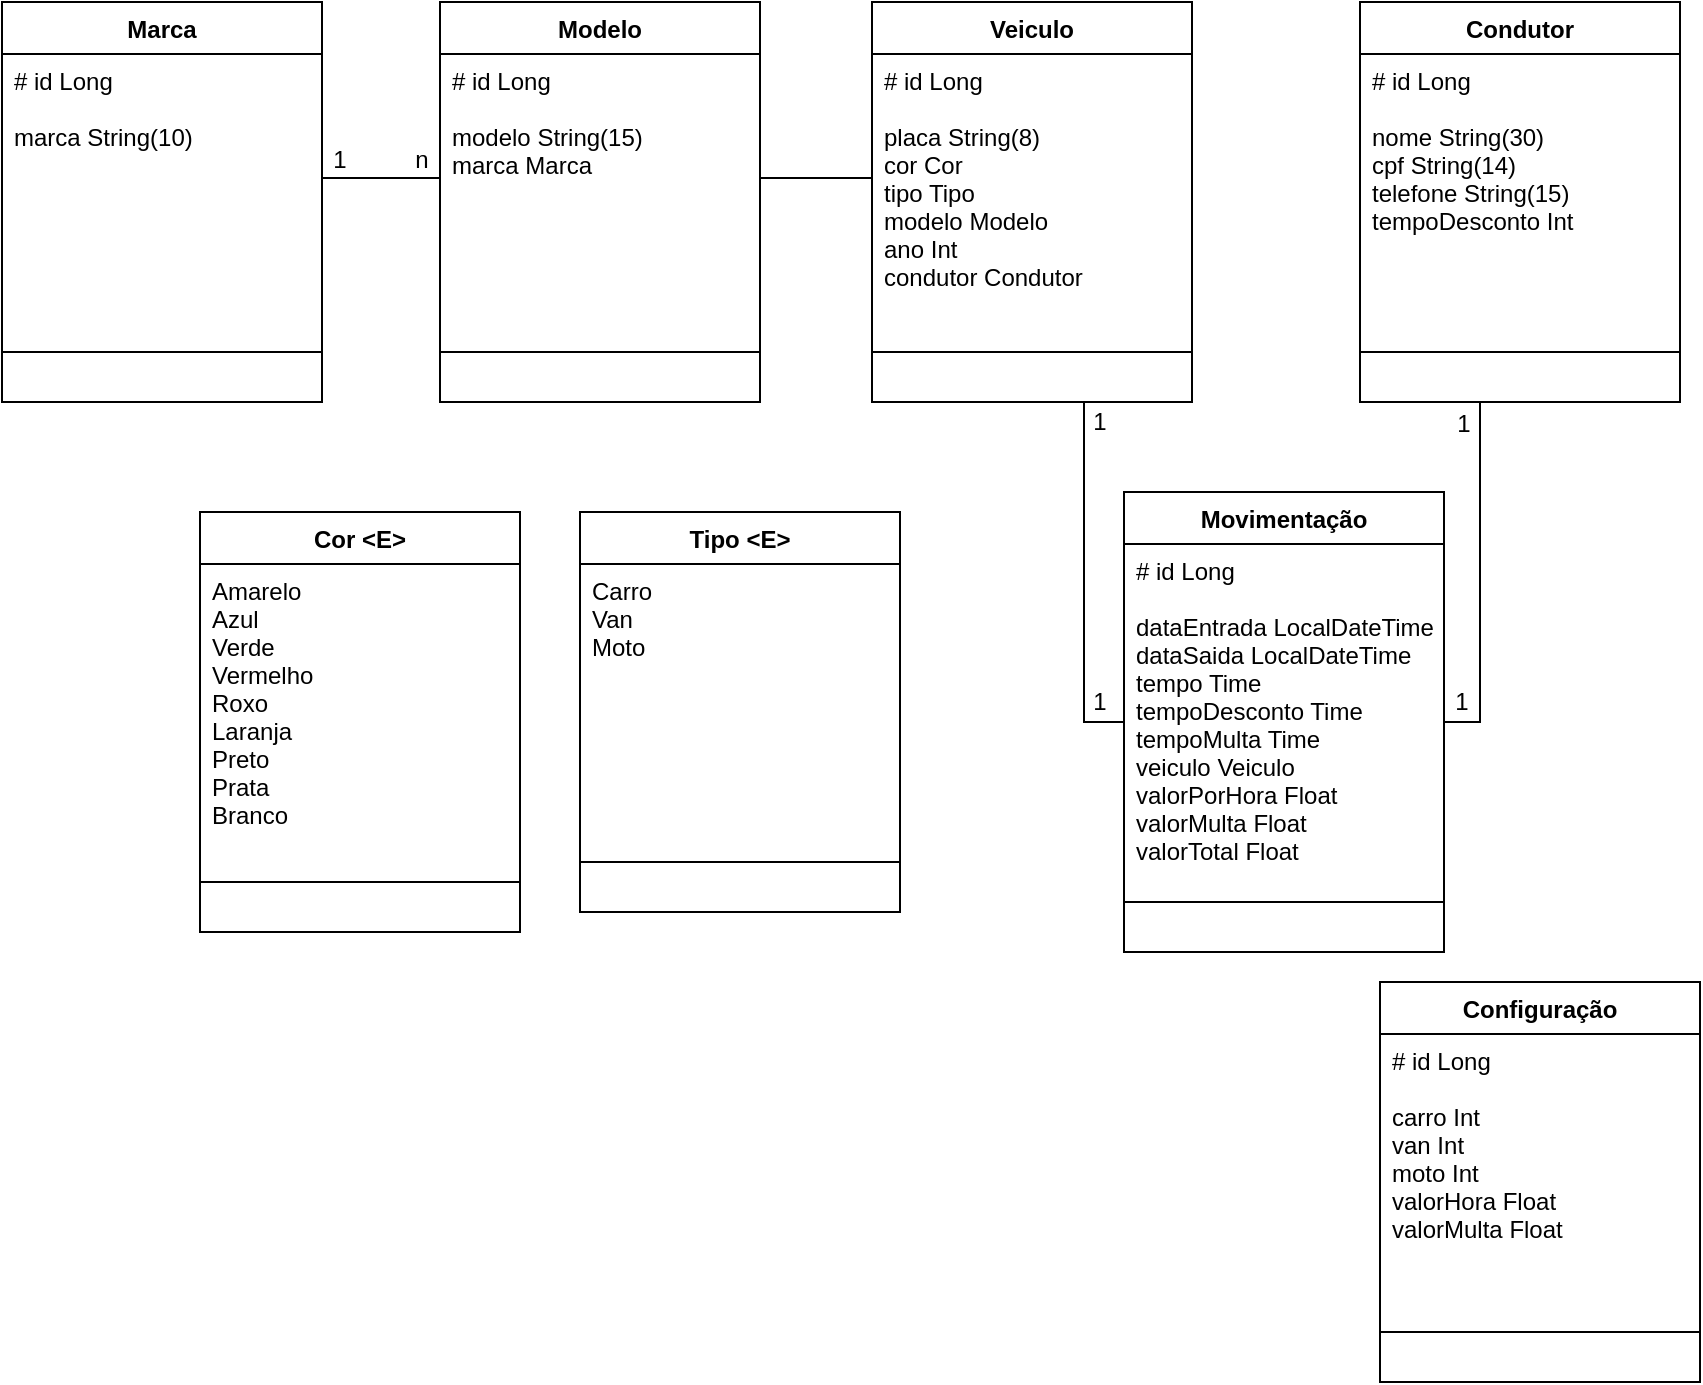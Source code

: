 <mxfile version="20.8.20" type="github">
  <diagram name="Página-1" id="_aPg7-1qgv8ASUU3-PLF">
    <mxGraphModel dx="1500" dy="549" grid="1" gridSize="10" guides="1" tooltips="1" connect="1" arrows="1" fold="1" page="1" pageScale="1" pageWidth="827" pageHeight="1169" math="0" shadow="0">
      <root>
        <mxCell id="0" />
        <mxCell id="1" parent="0" />
        <mxCell id="7y7Bflm7p9l6n__wvzyg-3" value="Veiculo" style="swimlane;fontStyle=1;align=center;verticalAlign=top;childLayout=stackLayout;horizontal=1;startSize=26;horizontalStack=0;resizeParent=1;resizeParentMax=0;resizeLast=0;collapsible=1;marginBottom=0;" parent="1" vertex="1">
          <mxGeometry x="376" y="40" width="160" height="200" as="geometry" />
        </mxCell>
        <mxCell id="7y7Bflm7p9l6n__wvzyg-4" value="# id Long&#xa;&#xa;placa String(8)&#xa;cor Cor&#xa;tipo Tipo&#xa;modelo Modelo&#xa;ano Int&#xa;condutor Condutor" style="text;strokeColor=none;fillColor=none;align=left;verticalAlign=top;spacingLeft=4;spacingRight=4;overflow=hidden;rotatable=0;points=[[0,0.5],[1,0.5]];portConstraint=eastwest;" parent="7y7Bflm7p9l6n__wvzyg-3" vertex="1">
          <mxGeometry y="26" width="160" height="124" as="geometry" />
        </mxCell>
        <mxCell id="7y7Bflm7p9l6n__wvzyg-5" value="" style="line;strokeWidth=1;fillColor=none;align=left;verticalAlign=middle;spacingTop=-1;spacingLeft=3;spacingRight=3;rotatable=0;labelPosition=right;points=[];portConstraint=eastwest;strokeColor=inherit;" parent="7y7Bflm7p9l6n__wvzyg-3" vertex="1">
          <mxGeometry y="150" width="160" height="50" as="geometry" />
        </mxCell>
        <mxCell id="7y7Bflm7p9l6n__wvzyg-8" value="Condutor" style="swimlane;fontStyle=1;align=center;verticalAlign=top;childLayout=stackLayout;horizontal=1;startSize=26;horizontalStack=0;resizeParent=1;resizeParentMax=0;resizeLast=0;collapsible=1;marginBottom=0;" parent="1" vertex="1">
          <mxGeometry x="620" y="40" width="160" height="200" as="geometry" />
        </mxCell>
        <mxCell id="7y7Bflm7p9l6n__wvzyg-9" value="# id Long&#xa;&#xa;nome String(30)&#xa;cpf String(14)&#xa;telefone String(15)&#xa;tempoDesconto Int" style="text;strokeColor=none;fillColor=none;align=left;verticalAlign=top;spacingLeft=4;spacingRight=4;overflow=hidden;rotatable=0;points=[[0,0.5],[1,0.5]];portConstraint=eastwest;" parent="7y7Bflm7p9l6n__wvzyg-8" vertex="1">
          <mxGeometry y="26" width="160" height="124" as="geometry" />
        </mxCell>
        <mxCell id="7y7Bflm7p9l6n__wvzyg-10" value="" style="line;strokeWidth=1;fillColor=none;align=left;verticalAlign=middle;spacingTop=-1;spacingLeft=3;spacingRight=3;rotatable=0;labelPosition=right;points=[];portConstraint=eastwest;strokeColor=inherit;" parent="7y7Bflm7p9l6n__wvzyg-8" vertex="1">
          <mxGeometry y="150" width="160" height="50" as="geometry" />
        </mxCell>
        <mxCell id="7y7Bflm7p9l6n__wvzyg-11" value="Cor &lt;E&gt;" style="swimlane;fontStyle=1;align=center;verticalAlign=top;childLayout=stackLayout;horizontal=1;startSize=26;horizontalStack=0;resizeParent=1;resizeParentMax=0;resizeLast=0;collapsible=1;marginBottom=0;" parent="1" vertex="1">
          <mxGeometry x="40" y="295" width="160" height="210" as="geometry" />
        </mxCell>
        <mxCell id="7y7Bflm7p9l6n__wvzyg-12" value="Amarelo&#xa;Azul&#xa;Verde&#xa;Vermelho&#xa;Roxo&#xa;Laranja&#xa;Preto&#xa;Prata&#xa;Branco" style="text;strokeColor=none;fillColor=none;align=left;verticalAlign=top;spacingLeft=4;spacingRight=4;overflow=hidden;rotatable=0;points=[[0,0.5],[1,0.5]];portConstraint=eastwest;" parent="7y7Bflm7p9l6n__wvzyg-11" vertex="1">
          <mxGeometry y="26" width="160" height="134" as="geometry" />
        </mxCell>
        <mxCell id="7y7Bflm7p9l6n__wvzyg-13" value="" style="line;strokeWidth=1;fillColor=none;align=left;verticalAlign=middle;spacingTop=-1;spacingLeft=3;spacingRight=3;rotatable=0;labelPosition=right;points=[];portConstraint=eastwest;strokeColor=inherit;" parent="7y7Bflm7p9l6n__wvzyg-11" vertex="1">
          <mxGeometry y="160" width="160" height="50" as="geometry" />
        </mxCell>
        <mxCell id="7y7Bflm7p9l6n__wvzyg-14" value="Tipo &lt;E&gt;" style="swimlane;fontStyle=1;align=center;verticalAlign=top;childLayout=stackLayout;horizontal=1;startSize=26;horizontalStack=0;resizeParent=1;resizeParentMax=0;resizeLast=0;collapsible=1;marginBottom=0;" parent="1" vertex="1">
          <mxGeometry x="230" y="295" width="160" height="200" as="geometry" />
        </mxCell>
        <mxCell id="7y7Bflm7p9l6n__wvzyg-15" value="Carro &#xa;Van &#xa;Moto" style="text;strokeColor=none;fillColor=none;align=left;verticalAlign=top;spacingLeft=4;spacingRight=4;overflow=hidden;rotatable=0;points=[[0,0.5],[1,0.5]];portConstraint=eastwest;" parent="7y7Bflm7p9l6n__wvzyg-14" vertex="1">
          <mxGeometry y="26" width="160" height="124" as="geometry" />
        </mxCell>
        <mxCell id="7y7Bflm7p9l6n__wvzyg-16" value="" style="line;strokeWidth=1;fillColor=none;align=left;verticalAlign=middle;spacingTop=-1;spacingLeft=3;spacingRight=3;rotatable=0;labelPosition=right;points=[];portConstraint=eastwest;strokeColor=inherit;" parent="7y7Bflm7p9l6n__wvzyg-14" vertex="1">
          <mxGeometry y="150" width="160" height="50" as="geometry" />
        </mxCell>
        <mxCell id="CIX9Yw4dkPsD926omPOh-1" value="Configuração" style="swimlane;fontStyle=1;align=center;verticalAlign=top;childLayout=stackLayout;horizontal=1;startSize=26;horizontalStack=0;resizeParent=1;resizeParentMax=0;resizeLast=0;collapsible=1;marginBottom=0;" vertex="1" parent="1">
          <mxGeometry x="630" y="530" width="160" height="200" as="geometry" />
        </mxCell>
        <mxCell id="CIX9Yw4dkPsD926omPOh-2" value="# id Long&#xa;&#xa;carro Int&#xa;van Int&#xa;moto Int&#xa;valorHora Float&#xa;valorMulta Float" style="text;strokeColor=none;fillColor=none;align=left;verticalAlign=top;spacingLeft=4;spacingRight=4;overflow=hidden;rotatable=0;points=[[0,0.5],[1,0.5]];portConstraint=eastwest;" vertex="1" parent="CIX9Yw4dkPsD926omPOh-1">
          <mxGeometry y="26" width="160" height="124" as="geometry" />
        </mxCell>
        <mxCell id="CIX9Yw4dkPsD926omPOh-3" value="" style="line;strokeWidth=1;fillColor=none;align=left;verticalAlign=middle;spacingTop=-1;spacingLeft=3;spacingRight=3;rotatable=0;labelPosition=right;points=[];portConstraint=eastwest;strokeColor=inherit;" vertex="1" parent="CIX9Yw4dkPsD926omPOh-1">
          <mxGeometry y="150" width="160" height="50" as="geometry" />
        </mxCell>
        <mxCell id="CIX9Yw4dkPsD926omPOh-34" style="edgeStyle=orthogonalEdgeStyle;rounded=0;orthogonalLoop=1;jettySize=auto;html=1;endArrow=none;endFill=0;" edge="1" parent="1" source="CIX9Yw4dkPsD926omPOh-4">
          <mxGeometry relative="1" as="geometry">
            <mxPoint x="482" y="240" as="targetPoint" />
            <Array as="points">
              <mxPoint x="482" y="400" />
            </Array>
          </mxGeometry>
        </mxCell>
        <mxCell id="CIX9Yw4dkPsD926omPOh-4" value="Movimentação" style="swimlane;fontStyle=1;align=center;verticalAlign=top;childLayout=stackLayout;horizontal=1;startSize=26;horizontalStack=0;resizeParent=1;resizeParentMax=0;resizeLast=0;collapsible=1;marginBottom=0;" vertex="1" parent="1">
          <mxGeometry x="502" y="285" width="160" height="230" as="geometry" />
        </mxCell>
        <mxCell id="CIX9Yw4dkPsD926omPOh-5" value="# id Long&#xa;&#xa;dataEntrada LocalDateTime&#xa;dataSaida LocalDateTime&#xa;tempo Time&#xa;tempoDesconto Time&#xa;tempoMulta Time&#xa;veiculo Veiculo&#xa;valorPorHora Float&#xa;valorMulta Float&#xa;valorTotal Float" style="text;strokeColor=none;fillColor=none;align=left;verticalAlign=top;spacingLeft=4;spacingRight=4;overflow=hidden;rotatable=0;points=[[0,0.5],[1,0.5]];portConstraint=eastwest;" vertex="1" parent="CIX9Yw4dkPsD926omPOh-4">
          <mxGeometry y="26" width="160" height="154" as="geometry" />
        </mxCell>
        <mxCell id="CIX9Yw4dkPsD926omPOh-6" value="" style="line;strokeWidth=1;fillColor=none;align=left;verticalAlign=middle;spacingTop=-1;spacingLeft=3;spacingRight=3;rotatable=0;labelPosition=right;points=[];portConstraint=eastwest;strokeColor=inherit;" vertex="1" parent="CIX9Yw4dkPsD926omPOh-4">
          <mxGeometry y="180" width="160" height="50" as="geometry" />
        </mxCell>
        <mxCell id="CIX9Yw4dkPsD926omPOh-17" value="Modelo" style="swimlane;fontStyle=1;align=center;verticalAlign=top;childLayout=stackLayout;horizontal=1;startSize=26;horizontalStack=0;resizeParent=1;resizeParentMax=0;resizeLast=0;collapsible=1;marginBottom=0;" vertex="1" parent="1">
          <mxGeometry x="160" y="40" width="160" height="200" as="geometry" />
        </mxCell>
        <mxCell id="CIX9Yw4dkPsD926omPOh-18" value="# id Long&#xa;&#xa;modelo String(15)&#xa;marca Marca" style="text;strokeColor=none;fillColor=none;align=left;verticalAlign=top;spacingLeft=4;spacingRight=4;overflow=hidden;rotatable=0;points=[[0,0.5],[1,0.5]];portConstraint=eastwest;" vertex="1" parent="CIX9Yw4dkPsD926omPOh-17">
          <mxGeometry y="26" width="160" height="124" as="geometry" />
        </mxCell>
        <mxCell id="CIX9Yw4dkPsD926omPOh-19" value="" style="line;strokeWidth=1;fillColor=none;align=left;verticalAlign=middle;spacingTop=-1;spacingLeft=3;spacingRight=3;rotatable=0;labelPosition=right;points=[];portConstraint=eastwest;strokeColor=inherit;" vertex="1" parent="CIX9Yw4dkPsD926omPOh-17">
          <mxGeometry y="150" width="160" height="50" as="geometry" />
        </mxCell>
        <mxCell id="CIX9Yw4dkPsD926omPOh-20" value="Marca" style="swimlane;fontStyle=1;align=center;verticalAlign=top;childLayout=stackLayout;horizontal=1;startSize=26;horizontalStack=0;resizeParent=1;resizeParentMax=0;resizeLast=0;collapsible=1;marginBottom=0;" vertex="1" parent="1">
          <mxGeometry x="-59" y="40" width="160" height="200" as="geometry" />
        </mxCell>
        <mxCell id="CIX9Yw4dkPsD926omPOh-21" value="# id Long&#xa;&#xa;marca String(10)" style="text;strokeColor=none;fillColor=none;align=left;verticalAlign=top;spacingLeft=4;spacingRight=4;overflow=hidden;rotatable=0;points=[[0,0.5],[1,0.5]];portConstraint=eastwest;" vertex="1" parent="CIX9Yw4dkPsD926omPOh-20">
          <mxGeometry y="26" width="160" height="124" as="geometry" />
        </mxCell>
        <mxCell id="CIX9Yw4dkPsD926omPOh-22" value="" style="line;strokeWidth=1;fillColor=none;align=left;verticalAlign=middle;spacingTop=-1;spacingLeft=3;spacingRight=3;rotatable=0;labelPosition=right;points=[];portConstraint=eastwest;strokeColor=inherit;" vertex="1" parent="CIX9Yw4dkPsD926omPOh-20">
          <mxGeometry y="150" width="160" height="50" as="geometry" />
        </mxCell>
        <mxCell id="CIX9Yw4dkPsD926omPOh-26" value="" style="edgeStyle=orthogonalEdgeStyle;rounded=0;orthogonalLoop=1;jettySize=auto;html=1;endArrow=none;endFill=0;" edge="1" parent="1" source="7y7Bflm7p9l6n__wvzyg-4" target="CIX9Yw4dkPsD926omPOh-18">
          <mxGeometry relative="1" as="geometry" />
        </mxCell>
        <mxCell id="CIX9Yw4dkPsD926omPOh-27" value="" style="edgeStyle=orthogonalEdgeStyle;rounded=0;orthogonalLoop=1;jettySize=auto;html=1;endArrow=none;endFill=0;" edge="1" parent="1" source="CIX9Yw4dkPsD926omPOh-18" target="CIX9Yw4dkPsD926omPOh-21">
          <mxGeometry relative="1" as="geometry" />
        </mxCell>
        <mxCell id="CIX9Yw4dkPsD926omPOh-28" value="1" style="text;html=1;strokeColor=none;fillColor=none;align=center;verticalAlign=middle;whiteSpace=wrap;rounded=0;" vertex="1" parent="1">
          <mxGeometry x="105" y="109" width="10" height="20" as="geometry" />
        </mxCell>
        <mxCell id="CIX9Yw4dkPsD926omPOh-30" value="n" style="text;html=1;strokeColor=none;fillColor=none;align=center;verticalAlign=middle;whiteSpace=wrap;rounded=0;" vertex="1" parent="1">
          <mxGeometry x="146" y="109" width="10" height="20" as="geometry" />
        </mxCell>
        <mxCell id="CIX9Yw4dkPsD926omPOh-35" style="edgeStyle=orthogonalEdgeStyle;rounded=0;orthogonalLoop=1;jettySize=auto;html=1;endArrow=none;endFill=0;entryX=0.5;entryY=1;entryDx=0;entryDy=0;" edge="1" parent="1" source="CIX9Yw4dkPsD926omPOh-5" target="7y7Bflm7p9l6n__wvzyg-8">
          <mxGeometry relative="1" as="geometry">
            <mxPoint x="700" y="250" as="targetPoint" />
            <Array as="points">
              <mxPoint x="680" y="400" />
              <mxPoint x="680" y="240" />
            </Array>
          </mxGeometry>
        </mxCell>
        <mxCell id="CIX9Yw4dkPsD926omPOh-36" value="1" style="text;html=1;strokeColor=none;fillColor=none;align=center;verticalAlign=middle;whiteSpace=wrap;rounded=0;" vertex="1" parent="1">
          <mxGeometry x="485" y="240" width="10" height="20" as="geometry" />
        </mxCell>
        <mxCell id="CIX9Yw4dkPsD926omPOh-37" value="1" style="text;html=1;strokeColor=none;fillColor=none;align=center;verticalAlign=middle;whiteSpace=wrap;rounded=0;" vertex="1" parent="1">
          <mxGeometry x="485" y="380" width="10" height="20" as="geometry" />
        </mxCell>
        <mxCell id="CIX9Yw4dkPsD926omPOh-38" value="1" style="text;html=1;strokeColor=none;fillColor=none;align=center;verticalAlign=middle;whiteSpace=wrap;rounded=0;" vertex="1" parent="1">
          <mxGeometry x="668" y="241" width="8" height="20" as="geometry" />
        </mxCell>
        <mxCell id="CIX9Yw4dkPsD926omPOh-39" value="1" style="text;html=1;strokeColor=none;fillColor=none;align=center;verticalAlign=middle;whiteSpace=wrap;rounded=0;" vertex="1" parent="1">
          <mxGeometry x="666" y="380" width="10" height="20" as="geometry" />
        </mxCell>
      </root>
    </mxGraphModel>
  </diagram>
</mxfile>
